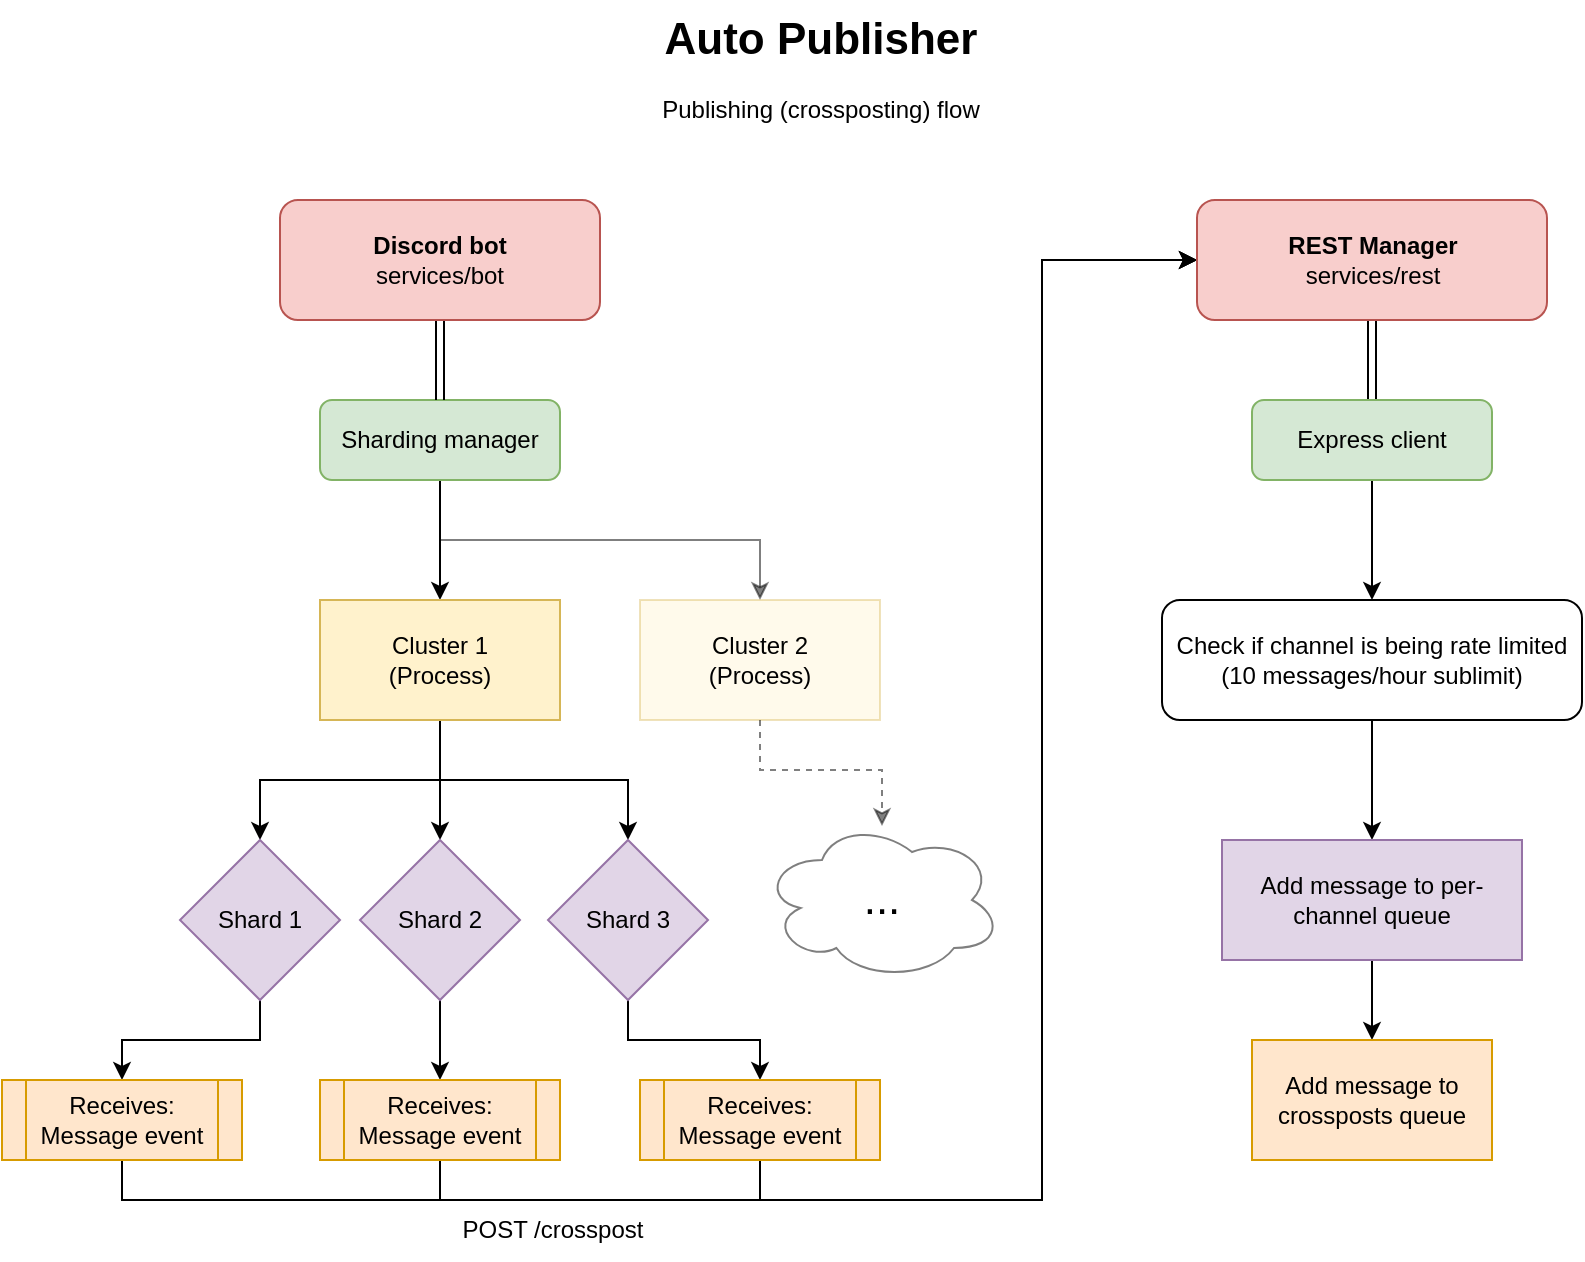 <mxfile version="24.6.4" type="device">
  <diagram id="C5RBs43oDa-KdzZeNtuy" name="Page-1">
    <mxGraphModel dx="1026" dy="743" grid="1" gridSize="10" guides="1" tooltips="1" connect="1" arrows="1" fold="1" page="1" pageScale="1" pageWidth="827" pageHeight="1169" math="0" shadow="0">
      <root>
        <mxCell id="WIyWlLk6GJQsqaUBKTNV-0" />
        <mxCell id="WIyWlLk6GJQsqaUBKTNV-1" parent="WIyWlLk6GJQsqaUBKTNV-0" />
        <mxCell id="U94lnkT9yLIvHcPwvWV0-4" style="edgeStyle=orthogonalEdgeStyle;rounded=0;orthogonalLoop=1;jettySize=auto;html=1;exitX=0.5;exitY=1;exitDx=0;exitDy=0;entryX=0.5;entryY=0;entryDx=0;entryDy=0;" parent="WIyWlLk6GJQsqaUBKTNV-1" source="WIyWlLk6GJQsqaUBKTNV-3" target="U94lnkT9yLIvHcPwvWV0-1" edge="1">
          <mxGeometry relative="1" as="geometry" />
        </mxCell>
        <mxCell id="U94lnkT9yLIvHcPwvWV0-5" style="edgeStyle=orthogonalEdgeStyle;rounded=0;orthogonalLoop=1;jettySize=auto;html=1;exitX=0.5;exitY=1;exitDx=0;exitDy=0;entryX=0.5;entryY=0;entryDx=0;entryDy=0;opacity=50;" parent="WIyWlLk6GJQsqaUBKTNV-1" source="WIyWlLk6GJQsqaUBKTNV-3" target="U94lnkT9yLIvHcPwvWV0-2" edge="1">
          <mxGeometry relative="1" as="geometry" />
        </mxCell>
        <mxCell id="WIyWlLk6GJQsqaUBKTNV-3" value="Sharding manager" style="rounded=1;whiteSpace=wrap;html=1;fontSize=12;glass=0;strokeWidth=1;shadow=0;fillColor=#d5e8d4;strokeColor=#82b366;" parent="WIyWlLk6GJQsqaUBKTNV-1" vertex="1">
          <mxGeometry x="169" y="200" width="120" height="40" as="geometry" />
        </mxCell>
        <mxCell id="U94lnkT9yLIvHcPwvWV0-0" value="&lt;font style=&quot;font-size: 22px;&quot;&gt;&lt;b&gt;Auto Publisher&lt;/b&gt;&lt;/font&gt;" style="text;html=1;align=center;verticalAlign=middle;resizable=0;points=[];autosize=1;strokeColor=none;fillColor=none;" parent="WIyWlLk6GJQsqaUBKTNV-1" vertex="1">
          <mxGeometry x="329" width="180" height="40" as="geometry" />
        </mxCell>
        <mxCell id="U94lnkT9yLIvHcPwvWV0-37" style="edgeStyle=orthogonalEdgeStyle;rounded=0;orthogonalLoop=1;jettySize=auto;html=1;exitX=0.5;exitY=1;exitDx=0;exitDy=0;entryX=0.5;entryY=0;entryDx=0;entryDy=0;" parent="WIyWlLk6GJQsqaUBKTNV-1" source="U94lnkT9yLIvHcPwvWV0-1" target="U94lnkT9yLIvHcPwvWV0-7" edge="1">
          <mxGeometry relative="1" as="geometry" />
        </mxCell>
        <mxCell id="U94lnkT9yLIvHcPwvWV0-38" style="edgeStyle=orthogonalEdgeStyle;rounded=0;orthogonalLoop=1;jettySize=auto;html=1;exitX=0.5;exitY=1;exitDx=0;exitDy=0;entryX=0.5;entryY=0;entryDx=0;entryDy=0;" parent="WIyWlLk6GJQsqaUBKTNV-1" source="U94lnkT9yLIvHcPwvWV0-1" target="U94lnkT9yLIvHcPwvWV0-6" edge="1">
          <mxGeometry relative="1" as="geometry" />
        </mxCell>
        <mxCell id="U94lnkT9yLIvHcPwvWV0-39" style="edgeStyle=orthogonalEdgeStyle;rounded=0;orthogonalLoop=1;jettySize=auto;html=1;exitX=0.5;exitY=1;exitDx=0;exitDy=0;entryX=0.5;entryY=0;entryDx=0;entryDy=0;" parent="WIyWlLk6GJQsqaUBKTNV-1" source="U94lnkT9yLIvHcPwvWV0-1" target="U94lnkT9yLIvHcPwvWV0-8" edge="1">
          <mxGeometry relative="1" as="geometry" />
        </mxCell>
        <mxCell id="U94lnkT9yLIvHcPwvWV0-1" value="Cluster 1&lt;div&gt;(Process)&lt;/div&gt;" style="whiteSpace=wrap;html=1;fillColor=#fff2cc;strokeColor=#d6b656;" parent="WIyWlLk6GJQsqaUBKTNV-1" vertex="1">
          <mxGeometry x="169" y="300" width="120" height="60" as="geometry" />
        </mxCell>
        <mxCell id="U94lnkT9yLIvHcPwvWV0-2" value="Cluster 2&lt;div&gt;(Process)&lt;/div&gt;" style="whiteSpace=wrap;html=1;fillColor=#fff2cc;strokeColor=#d6b656;opacity=40;" parent="WIyWlLk6GJQsqaUBKTNV-1" vertex="1">
          <mxGeometry x="329" y="300" width="120" height="60" as="geometry" />
        </mxCell>
        <mxCell id="U94lnkT9yLIvHcPwvWV0-40" style="edgeStyle=orthogonalEdgeStyle;rounded=0;orthogonalLoop=1;jettySize=auto;html=1;exitX=0.5;exitY=1;exitDx=0;exitDy=0;entryX=0.5;entryY=0;entryDx=0;entryDy=0;" parent="WIyWlLk6GJQsqaUBKTNV-1" source="U94lnkT9yLIvHcPwvWV0-6" target="U94lnkT9yLIvHcPwvWV0-22" edge="1">
          <mxGeometry relative="1" as="geometry" />
        </mxCell>
        <mxCell id="U94lnkT9yLIvHcPwvWV0-6" value="Shard 1" style="rhombus;whiteSpace=wrap;html=1;fillColor=#e1d5e7;strokeColor=#9673a6;" parent="WIyWlLk6GJQsqaUBKTNV-1" vertex="1">
          <mxGeometry x="99" y="420" width="80" height="80" as="geometry" />
        </mxCell>
        <mxCell id="U94lnkT9yLIvHcPwvWV0-41" style="edgeStyle=orthogonalEdgeStyle;rounded=0;orthogonalLoop=1;jettySize=auto;html=1;exitX=0.5;exitY=1;exitDx=0;exitDy=0;entryX=0.5;entryY=0;entryDx=0;entryDy=0;" parent="WIyWlLk6GJQsqaUBKTNV-1" source="U94lnkT9yLIvHcPwvWV0-7" target="U94lnkT9yLIvHcPwvWV0-21" edge="1">
          <mxGeometry relative="1" as="geometry" />
        </mxCell>
        <mxCell id="U94lnkT9yLIvHcPwvWV0-7" value="Shard 2" style="rhombus;whiteSpace=wrap;html=1;fillColor=#e1d5e7;strokeColor=#9673a6;" parent="WIyWlLk6GJQsqaUBKTNV-1" vertex="1">
          <mxGeometry x="189" y="420" width="80" height="80" as="geometry" />
        </mxCell>
        <mxCell id="U94lnkT9yLIvHcPwvWV0-42" style="edgeStyle=orthogonalEdgeStyle;rounded=0;orthogonalLoop=1;jettySize=auto;html=1;exitX=0.5;exitY=1;exitDx=0;exitDy=0;entryX=0.5;entryY=0;entryDx=0;entryDy=0;" parent="WIyWlLk6GJQsqaUBKTNV-1" source="U94lnkT9yLIvHcPwvWV0-8" target="U94lnkT9yLIvHcPwvWV0-23" edge="1">
          <mxGeometry relative="1" as="geometry" />
        </mxCell>
        <mxCell id="U94lnkT9yLIvHcPwvWV0-8" value="Shard 3" style="rhombus;whiteSpace=wrap;html=1;fillColor=#e1d5e7;strokeColor=#9673a6;" parent="WIyWlLk6GJQsqaUBKTNV-1" vertex="1">
          <mxGeometry x="283" y="420" width="80" height="80" as="geometry" />
        </mxCell>
        <mxCell id="WaBOD0cPtCX-z9Iq6tfD-3" style="edgeStyle=orthogonalEdgeStyle;rounded=0;orthogonalLoop=1;jettySize=auto;html=1;exitX=0.5;exitY=1;exitDx=0;exitDy=0;entryX=0;entryY=0.5;entryDx=0;entryDy=0;" parent="WIyWlLk6GJQsqaUBKTNV-1" source="U94lnkT9yLIvHcPwvWV0-21" target="U94lnkT9yLIvHcPwvWV0-43" edge="1">
          <mxGeometry relative="1" as="geometry">
            <Array as="points">
              <mxPoint x="229" y="600" />
              <mxPoint x="530" y="600" />
              <mxPoint x="530" y="130" />
            </Array>
          </mxGeometry>
        </mxCell>
        <mxCell id="U94lnkT9yLIvHcPwvWV0-21" value="&lt;div&gt;Receives:&lt;br&gt;&lt;/div&gt;Message event" style="shape=process;whiteSpace=wrap;html=1;backgroundOutline=1;fillColor=#ffe6cc;strokeColor=#d79b00;" parent="WIyWlLk6GJQsqaUBKTNV-1" vertex="1">
          <mxGeometry x="169" y="540" width="120" height="40" as="geometry" />
        </mxCell>
        <mxCell id="WaBOD0cPtCX-z9Iq6tfD-2" style="edgeStyle=orthogonalEdgeStyle;rounded=0;orthogonalLoop=1;jettySize=auto;html=1;exitX=0.5;exitY=1;exitDx=0;exitDy=0;entryX=0;entryY=0.5;entryDx=0;entryDy=0;" parent="WIyWlLk6GJQsqaUBKTNV-1" source="U94lnkT9yLIvHcPwvWV0-22" target="U94lnkT9yLIvHcPwvWV0-43" edge="1">
          <mxGeometry relative="1" as="geometry">
            <Array as="points">
              <mxPoint x="70" y="600" />
              <mxPoint x="530" y="600" />
              <mxPoint x="530" y="130" />
            </Array>
          </mxGeometry>
        </mxCell>
        <mxCell id="U94lnkT9yLIvHcPwvWV0-22" value="&lt;div&gt;Receives:&lt;/div&gt;Message event" style="shape=process;whiteSpace=wrap;html=1;backgroundOutline=1;fillColor=#ffe6cc;strokeColor=#d79b00;" parent="WIyWlLk6GJQsqaUBKTNV-1" vertex="1">
          <mxGeometry x="10" y="540" width="120" height="40" as="geometry" />
        </mxCell>
        <mxCell id="WaBOD0cPtCX-z9Iq6tfD-4" style="edgeStyle=orthogonalEdgeStyle;rounded=0;orthogonalLoop=1;jettySize=auto;html=1;exitX=0.5;exitY=1;exitDx=0;exitDy=0;entryX=0;entryY=0.5;entryDx=0;entryDy=0;" parent="WIyWlLk6GJQsqaUBKTNV-1" source="U94lnkT9yLIvHcPwvWV0-23" target="U94lnkT9yLIvHcPwvWV0-43" edge="1">
          <mxGeometry relative="1" as="geometry">
            <Array as="points">
              <mxPoint x="389" y="600" />
              <mxPoint x="530" y="600" />
              <mxPoint x="530" y="130" />
            </Array>
          </mxGeometry>
        </mxCell>
        <mxCell id="U94lnkT9yLIvHcPwvWV0-23" value="&lt;div&gt;Receives:&lt;br&gt;&lt;/div&gt;Message event" style="shape=process;whiteSpace=wrap;html=1;backgroundOutline=1;fillColor=#ffe6cc;strokeColor=#d79b00;" parent="WIyWlLk6GJQsqaUBKTNV-1" vertex="1">
          <mxGeometry x="329" y="540" width="120" height="40" as="geometry" />
        </mxCell>
        <mxCell id="U94lnkT9yLIvHcPwvWV0-35" value="&lt;font style=&quot;font-size: 22px;&quot;&gt;...&lt;/font&gt;" style="ellipse;shape=cloud;whiteSpace=wrap;html=1;opacity=50;" parent="WIyWlLk6GJQsqaUBKTNV-1" vertex="1">
          <mxGeometry x="390" y="410" width="120" height="80" as="geometry" />
        </mxCell>
        <mxCell id="U94lnkT9yLIvHcPwvWV0-36" style="edgeStyle=orthogonalEdgeStyle;rounded=0;orthogonalLoop=1;jettySize=auto;html=1;exitX=0.5;exitY=1;exitDx=0;exitDy=0;entryX=0.5;entryY=0.038;entryDx=0;entryDy=0;entryPerimeter=0;dashed=1;opacity=50;" parent="WIyWlLk6GJQsqaUBKTNV-1" source="U94lnkT9yLIvHcPwvWV0-2" target="U94lnkT9yLIvHcPwvWV0-35" edge="1">
          <mxGeometry relative="1" as="geometry" />
        </mxCell>
        <mxCell id="WaBOD0cPtCX-z9Iq6tfD-8" value="" style="edgeStyle=orthogonalEdgeStyle;rounded=0;orthogonalLoop=1;jettySize=auto;html=1;shape=link;" parent="WIyWlLk6GJQsqaUBKTNV-1" source="U94lnkT9yLIvHcPwvWV0-43" target="WaBOD0cPtCX-z9Iq6tfD-7" edge="1">
          <mxGeometry relative="1" as="geometry" />
        </mxCell>
        <mxCell id="U94lnkT9yLIvHcPwvWV0-43" value="&lt;b&gt;REST Manager&lt;/b&gt;&lt;div&gt;services/rest&lt;/div&gt;" style="rounded=1;whiteSpace=wrap;html=1;fillColor=#f8cecc;strokeColor=#b85450;" parent="WIyWlLk6GJQsqaUBKTNV-1" vertex="1">
          <mxGeometry x="607.5" y="100" width="175" height="60" as="geometry" />
        </mxCell>
        <mxCell id="U94lnkT9yLIvHcPwvWV0-47" value="Publishing (crossposting) flow" style="text;html=1;align=center;verticalAlign=middle;resizable=0;points=[];autosize=1;strokeColor=none;fillColor=none;" parent="WIyWlLk6GJQsqaUBKTNV-1" vertex="1">
          <mxGeometry x="329" y="40" width="180" height="30" as="geometry" />
        </mxCell>
        <mxCell id="WaBOD0cPtCX-z9Iq6tfD-1" value="" style="edgeStyle=orthogonalEdgeStyle;rounded=0;orthogonalLoop=1;jettySize=auto;html=1;shape=link;" parent="WIyWlLk6GJQsqaUBKTNV-1" source="WaBOD0cPtCX-z9Iq6tfD-0" target="WIyWlLk6GJQsqaUBKTNV-3" edge="1">
          <mxGeometry relative="1" as="geometry" />
        </mxCell>
        <mxCell id="WaBOD0cPtCX-z9Iq6tfD-0" value="&lt;b&gt;Discord bot&lt;/b&gt;&lt;div&gt;services/bot&lt;/div&gt;" style="rounded=1;whiteSpace=wrap;html=1;fillColor=#f8cecc;strokeColor=#b85450;" parent="WIyWlLk6GJQsqaUBKTNV-1" vertex="1">
          <mxGeometry x="149" y="100" width="160" height="60" as="geometry" />
        </mxCell>
        <mxCell id="X5uqsgu8LUejti0N5Nwr-2" style="edgeStyle=orthogonalEdgeStyle;rounded=0;orthogonalLoop=1;jettySize=auto;html=1;exitX=0.5;exitY=1;exitDx=0;exitDy=0;entryX=0.5;entryY=0;entryDx=0;entryDy=0;" edge="1" parent="WIyWlLk6GJQsqaUBKTNV-1" source="WaBOD0cPtCX-z9Iq6tfD-5" target="X5uqsgu8LUejti0N5Nwr-1">
          <mxGeometry relative="1" as="geometry" />
        </mxCell>
        <mxCell id="WaBOD0cPtCX-z9Iq6tfD-5" value="Check if channel is being rate limited (10 messages/hour sublimit)" style="rounded=1;whiteSpace=wrap;html=1;" parent="WIyWlLk6GJQsqaUBKTNV-1" vertex="1">
          <mxGeometry x="590" y="300" width="210" height="60" as="geometry" />
        </mxCell>
        <mxCell id="WaBOD0cPtCX-z9Iq6tfD-10" value="" style="edgeStyle=orthogonalEdgeStyle;rounded=0;orthogonalLoop=1;jettySize=auto;html=1;" parent="WIyWlLk6GJQsqaUBKTNV-1" source="WaBOD0cPtCX-z9Iq6tfD-7" target="WaBOD0cPtCX-z9Iq6tfD-5" edge="1">
          <mxGeometry relative="1" as="geometry" />
        </mxCell>
        <mxCell id="WaBOD0cPtCX-z9Iq6tfD-7" value="Express client" style="rounded=1;whiteSpace=wrap;html=1;fontSize=12;glass=0;strokeWidth=1;shadow=0;fillColor=#d5e8d4;strokeColor=#82b366;" parent="WIyWlLk6GJQsqaUBKTNV-1" vertex="1">
          <mxGeometry x="635" y="200" width="120" height="40" as="geometry" />
        </mxCell>
        <mxCell id="WaBOD0cPtCX-z9Iq6tfD-9" value="POST /crosspost" style="text;html=1;align=center;verticalAlign=middle;resizable=0;points=[];autosize=1;strokeColor=none;fillColor=none;" parent="WIyWlLk6GJQsqaUBKTNV-1" vertex="1">
          <mxGeometry x="230" y="600" width="110" height="30" as="geometry" />
        </mxCell>
        <mxCell id="X5uqsgu8LUejti0N5Nwr-4" style="edgeStyle=orthogonalEdgeStyle;rounded=0;orthogonalLoop=1;jettySize=auto;html=1;exitX=0.5;exitY=1;exitDx=0;exitDy=0;entryX=0.5;entryY=0;entryDx=0;entryDy=0;" edge="1" parent="WIyWlLk6GJQsqaUBKTNV-1" source="X5uqsgu8LUejti0N5Nwr-1" target="X5uqsgu8LUejti0N5Nwr-3">
          <mxGeometry relative="1" as="geometry" />
        </mxCell>
        <mxCell id="X5uqsgu8LUejti0N5Nwr-1" value="Add message to per-channel queue" style="rounded=0;whiteSpace=wrap;html=1;fillColor=#e1d5e7;strokeColor=#9673a6;" vertex="1" parent="WIyWlLk6GJQsqaUBKTNV-1">
          <mxGeometry x="620" y="420" width="150" height="60" as="geometry" />
        </mxCell>
        <mxCell id="X5uqsgu8LUejti0N5Nwr-3" value="Add message to crossposts queue" style="rounded=0;whiteSpace=wrap;html=1;fillColor=#ffe6cc;strokeColor=#d79b00;" vertex="1" parent="WIyWlLk6GJQsqaUBKTNV-1">
          <mxGeometry x="635" y="520" width="120" height="60" as="geometry" />
        </mxCell>
      </root>
    </mxGraphModel>
  </diagram>
</mxfile>
